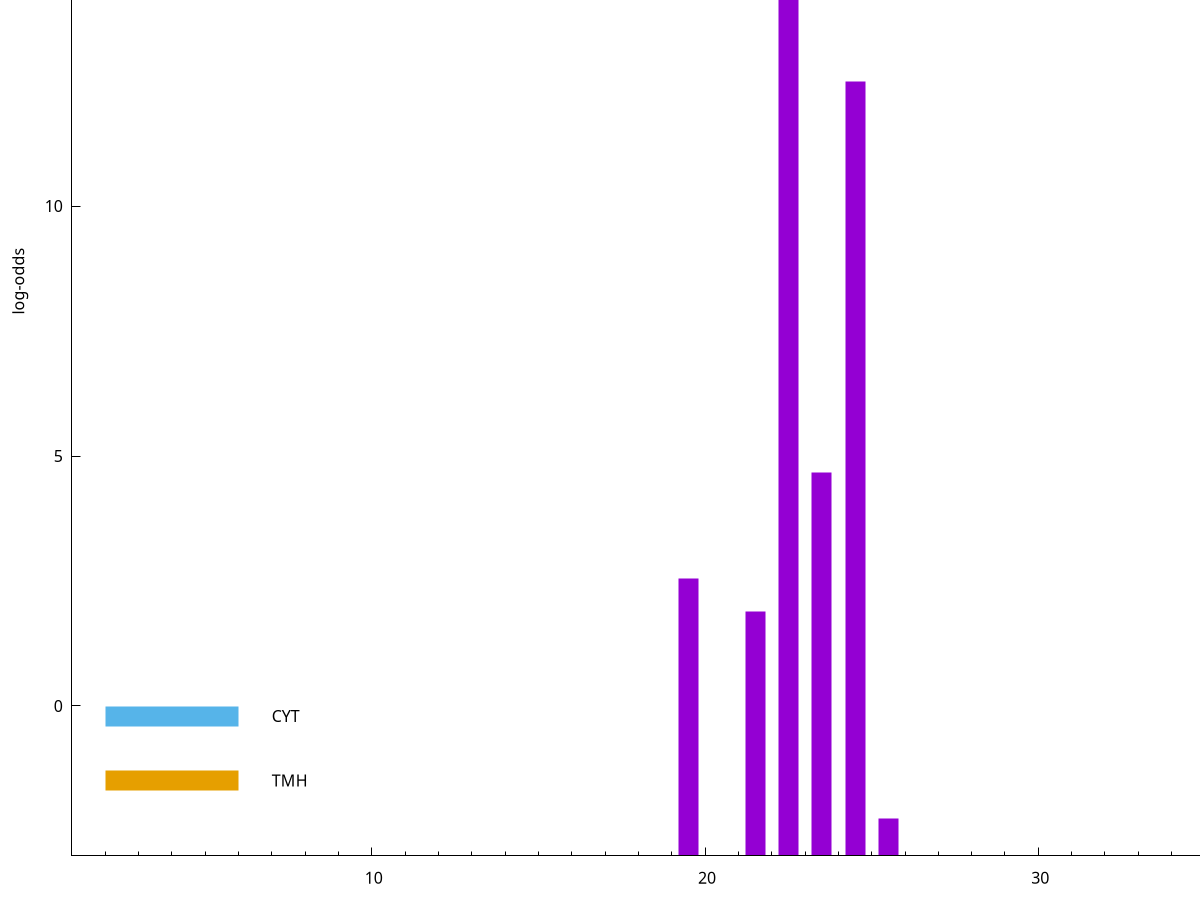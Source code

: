 set title "LipoP predictions for SRR5666568.gff"
set size 2., 1.4
set xrange [1:70] 
set mxtics 10
set yrange [-3:20]
set y2range [0:23]
set ylabel "log-odds"
set term postscript eps color solid "Helvetica" 30
set output "SRR5666568.gff527.eps"
set arrow from 2,17.4641 to 6,17.4641 nohead lt 1 lw 20
set label "SpI" at 7,17.4641
set arrow from 2,-0.200913 to 6,-0.200913 nohead lt 3 lw 20
set label "CYT" at 7,-0.200913
set arrow from 2,-1.48967 to 6,-1.48967 nohead lt 4 lw 20
set label "TMH" at 7,-1.48967
set arrow from 2,17.4641 to 6,17.4641 nohead lt 1 lw 20
set label "SpI" at 7,17.4641
# NOTE: The scores below are the log-odds scores with the threshold
# NOTE: subtracted (a hack to make gnuplot make the histogram all
# NOTE: look nice).
plot "-" axes x1y2 title "" with impulses lt 1 lw 20
22.500000 20.417300
24.500000 15.485600
23.500000 7.665900
19.500000 5.540400
21.500000 4.885300
25.500000 0.753260
e
exit
